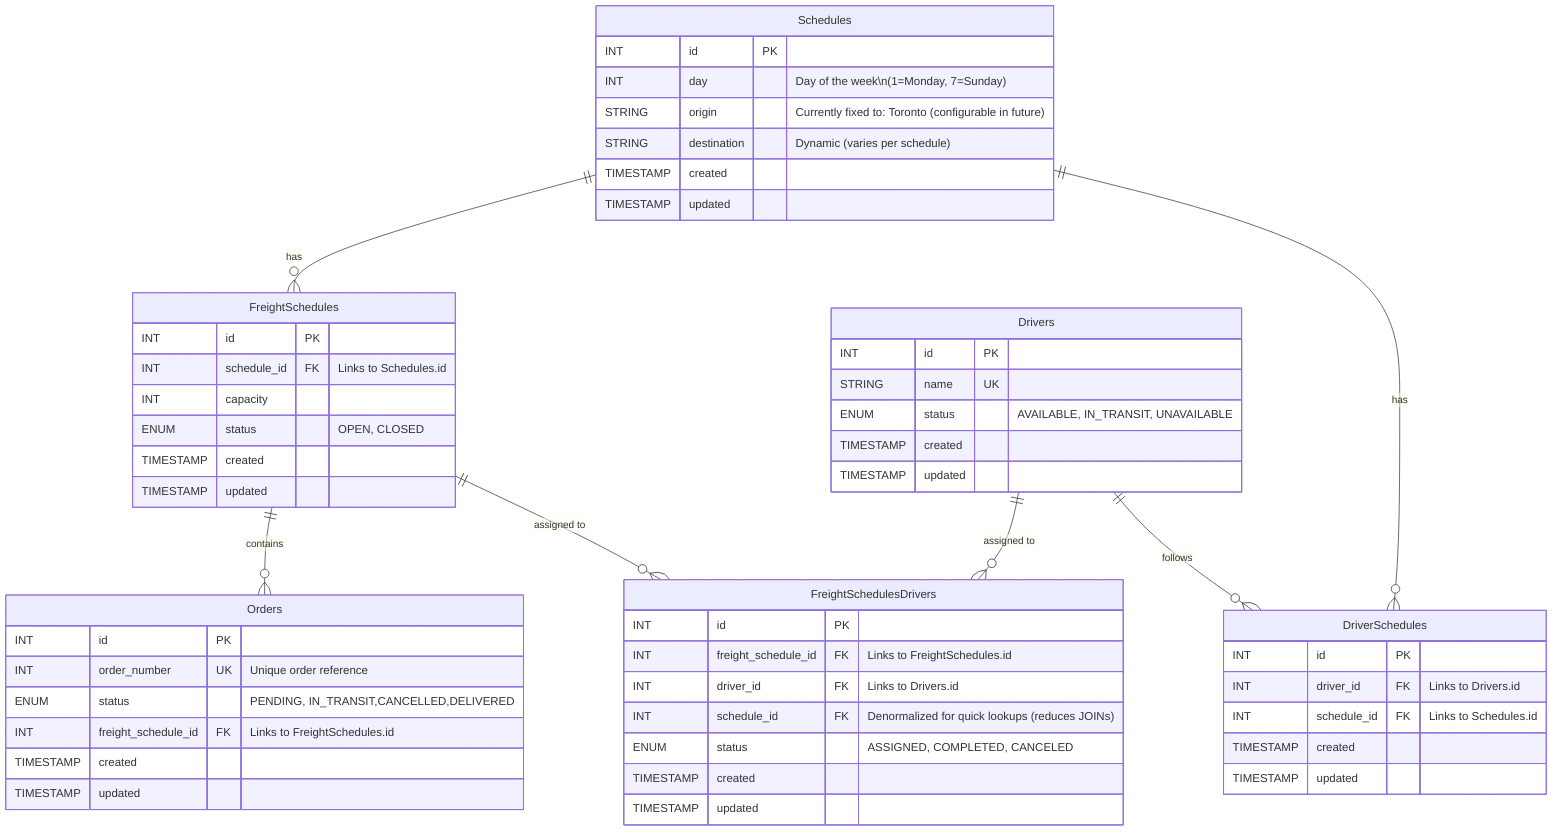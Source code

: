 erDiagram
    Schedules {
        INT id PK
        INT day "Day of the week\n(1=Monday, 7=Sunday)"
        STRING origin "Currently fixed to: Toronto (configurable in future)"
        STRING destination "Dynamic (varies per schedule)"
        TIMESTAMP created
        TIMESTAMP updated
    }

    FreightSchedules {
        INT id PK
        INT schedule_id FK "Links to Schedules.id"
        INT capacity
        ENUM status "OPEN, CLOSED"
        TIMESTAMP created
        TIMESTAMP updated
    }

    Drivers {
        INT id PK
        STRING name UK
        ENUM status "AVAILABLE, IN_TRANSIT, UNAVAILABLE"
        TIMESTAMP created
        TIMESTAMP updated
    }

    DriverSchedules {
        INT id PK
        INT driver_id FK "Links to Drivers.id"
        INT schedule_id FK "Links to Schedules.id"
        TIMESTAMP created
        TIMESTAMP updated
    }

    FreightSchedulesDrivers {
        INT id PK
        INT freight_schedule_id FK "Links to FreightSchedules.id"
        INT driver_id FK "Links to Drivers.id"
        INT schedule_id FK "Denormalized for quick lookups (reduces JOINs)"
        ENUM status "ASSIGNED, COMPLETED, CANCELED"
        TIMESTAMP created
        TIMESTAMP updated
    }

    Orders {
        INT id PK
        INT order_number UK "Unique order reference"
        ENUM status "PENDING, IN_TRANSIT,CANCELLED,DELIVERED"
        INT freight_schedule_id FK "Links to FreightSchedules.id"
        TIMESTAMP created
        TIMESTAMP updated
    }

    %% Associations
    Schedules ||--o{ FreightSchedules : "has"
    Schedules ||--o{ DriverSchedules : "has"
    FreightSchedules ||--o{ Orders : "contains"
    FreightSchedules ||--o{ FreightSchedulesDrivers : "assigned to"
    Drivers ||--o{ FreightSchedulesDrivers : "assigned to"
    Drivers ||--o{ DriverSchedules : "follows"